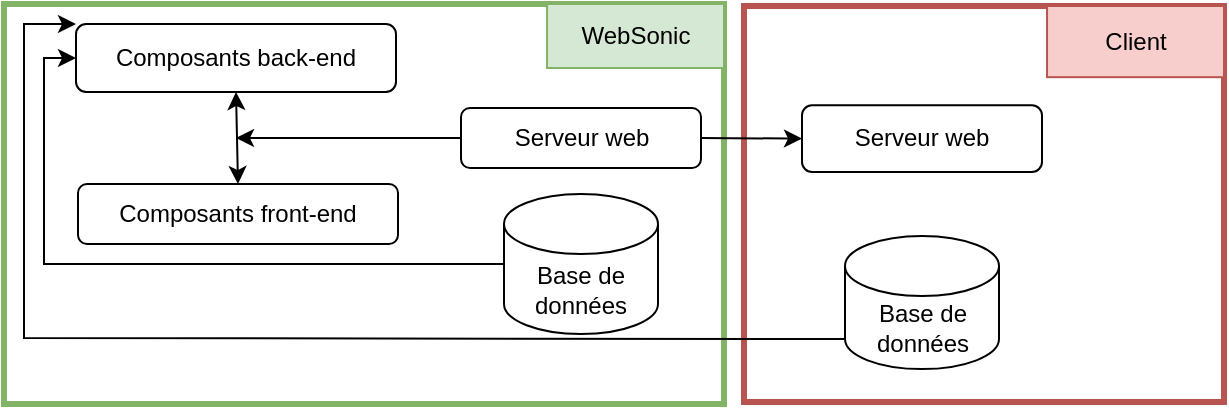 <mxfile version="22.0.0" type="github">
  <diagram name="Page-1" id="C_ZBUsKCrzRcflvogzkr">
    <mxGraphModel dx="1434" dy="726" grid="1" gridSize="10" guides="1" tooltips="1" connect="1" arrows="1" fold="1" page="1" pageScale="1" pageWidth="827" pageHeight="1169" math="0" shadow="0">
      <root>
        <mxCell id="0" />
        <mxCell id="1" parent="0" />
        <mxCell id="q27LmW4uRz-Amyi7C36D-26" value="" style="rounded=0;whiteSpace=wrap;html=1;fillColor=none;strokeColor=#82b366;strokeWidth=3;" parent="1" vertex="1">
          <mxGeometry x="10" y="80" width="360" height="200" as="geometry" />
        </mxCell>
        <mxCell id="q27LmW4uRz-Amyi7C36D-27" value="WebSonic" style="rounded=0;whiteSpace=wrap;html=1;fillColor=#d5e8d4;strokeColor=#82b366;" parent="1" vertex="1">
          <mxGeometry x="281.519" y="80" width="88.484" height="32" as="geometry" />
        </mxCell>
        <mxCell id="q27LmW4uRz-Amyi7C36D-18" value="Composants front-end" style="rounded=1;whiteSpace=wrap;html=1;" parent="1" vertex="1">
          <mxGeometry x="47" y="170" width="160" height="30" as="geometry" />
        </mxCell>
        <mxCell id="q27LmW4uRz-Amyi7C36D-19" value="Composants back-end" style="rounded=1;whiteSpace=wrap;html=1;" parent="1" vertex="1">
          <mxGeometry x="46" y="90" width="160" height="34" as="geometry" />
        </mxCell>
        <mxCell id="q27LmW4uRz-Amyi7C36D-28" value="" style="endArrow=classic;startArrow=classic;html=1;rounded=0;exitX=0.5;exitY=0;exitDx=0;exitDy=0;entryX=0.5;entryY=1;entryDx=0;entryDy=0;" parent="1" source="q27LmW4uRz-Amyi7C36D-18" target="q27LmW4uRz-Amyi7C36D-19" edge="1">
          <mxGeometry width="50" height="50" relative="1" as="geometry">
            <mxPoint x="436" y="294" as="sourcePoint" />
            <mxPoint x="486" y="244" as="targetPoint" />
          </mxGeometry>
        </mxCell>
        <mxCell id="fgNDAEqa44rRf3r6Z8Rh-12" value="Base de données" style="shape=cylinder3;whiteSpace=wrap;html=1;boundedLbl=1;backgroundOutline=1;size=15;" vertex="1" parent="1">
          <mxGeometry x="260" y="175" width="77" height="70" as="geometry" />
        </mxCell>
        <mxCell id="fgNDAEqa44rRf3r6Z8Rh-13" value="" style="endArrow=none;html=1;rounded=0;entryX=0;entryY=0.5;entryDx=0;entryDy=0;entryPerimeter=0;endFill=0;startArrow=classic;startFill=1;exitX=0;exitY=0.5;exitDx=0;exitDy=0;" edge="1" source="q27LmW4uRz-Amyi7C36D-19" target="fgNDAEqa44rRf3r6Z8Rh-12" parent="1">
          <mxGeometry width="50" height="50" relative="1" as="geometry">
            <mxPoint x="600" y="430" as="sourcePoint" />
            <mxPoint x="650" y="380" as="targetPoint" />
            <Array as="points">
              <mxPoint x="30" y="107" />
              <mxPoint x="30" y="210" />
            </Array>
          </mxGeometry>
        </mxCell>
        <mxCell id="fgNDAEqa44rRf3r6Z8Rh-14" value="" style="endArrow=none;html=1;rounded=0;entryX=0;entryY=0.5;entryDx=0;entryDy=0;startArrow=classic;startFill=1;endFill=0;" edge="1" parent="1" target="fgNDAEqa44rRf3r6Z8Rh-7">
          <mxGeometry width="50" height="50" relative="1" as="geometry">
            <mxPoint x="126" y="147" as="sourcePoint" />
            <mxPoint x="256" y="147" as="targetPoint" />
          </mxGeometry>
        </mxCell>
        <mxCell id="fgNDAEqa44rRf3r6Z8Rh-7" value="&lt;div&gt;Serveur web&lt;/div&gt;" style="rounded=1;whiteSpace=wrap;html=1;" vertex="1" parent="1">
          <mxGeometry x="238.5" y="132" width="120" height="30" as="geometry" />
        </mxCell>
        <mxCell id="fgNDAEqa44rRf3r6Z8Rh-15" value="" style="group" vertex="1" connectable="0" parent="1">
          <mxGeometry x="380" y="81" width="240" height="198" as="geometry" />
        </mxCell>
        <mxCell id="fgNDAEqa44rRf3r6Z8Rh-3" value="" style="rounded=0;whiteSpace=wrap;html=1;fillColor=none;strokeColor=#b85450;strokeWidth=3;" vertex="1" parent="fgNDAEqa44rRf3r6Z8Rh-15">
          <mxGeometry width="240" height="198" as="geometry" />
        </mxCell>
        <mxCell id="fgNDAEqa44rRf3r6Z8Rh-5" value="Client" style="rounded=0;whiteSpace=wrap;html=1;fillColor=#f8cecc;strokeColor=#b85450;" vertex="1" parent="fgNDAEqa44rRf3r6Z8Rh-15">
          <mxGeometry x="151.519" y="-0.0" width="88.484" height="35.596" as="geometry" />
        </mxCell>
        <mxCell id="fgNDAEqa44rRf3r6Z8Rh-16" value="Base de données" style="shape=cylinder3;whiteSpace=wrap;html=1;boundedLbl=1;backgroundOutline=1;size=15;" vertex="1" parent="fgNDAEqa44rRf3r6Z8Rh-15">
          <mxGeometry x="50.5" y="115" width="77" height="66.55" as="geometry" />
        </mxCell>
        <mxCell id="fgNDAEqa44rRf3r6Z8Rh-17" value="&lt;div&gt;Serveur web&lt;/div&gt;" style="rounded=1;whiteSpace=wrap;html=1;" vertex="1" parent="fgNDAEqa44rRf3r6Z8Rh-15">
          <mxGeometry x="29" y="49.618" width="120" height="33.371" as="geometry" />
        </mxCell>
        <mxCell id="fgNDAEqa44rRf3r6Z8Rh-18" value="" style="endArrow=classic;html=1;rounded=0;exitX=1;exitY=0.5;exitDx=0;exitDy=0;entryX=0;entryY=0.5;entryDx=0;entryDy=0;" edge="1" parent="1" source="fgNDAEqa44rRf3r6Z8Rh-7" target="fgNDAEqa44rRf3r6Z8Rh-17">
          <mxGeometry width="50" height="50" relative="1" as="geometry">
            <mxPoint x="390" y="330" as="sourcePoint" />
            <mxPoint x="440" y="280" as="targetPoint" />
          </mxGeometry>
        </mxCell>
        <mxCell id="fgNDAEqa44rRf3r6Z8Rh-19" value="" style="endArrow=none;html=1;rounded=0;entryX=0;entryY=1;entryDx=0;entryDy=-15;entryPerimeter=0;endFill=0;startArrow=classic;startFill=1;exitX=0;exitY=0;exitDx=0;exitDy=0;" edge="1" parent="1" source="q27LmW4uRz-Amyi7C36D-19" target="fgNDAEqa44rRf3r6Z8Rh-16">
          <mxGeometry width="50" height="50" relative="1" as="geometry">
            <mxPoint x="56" y="117" as="sourcePoint" />
            <mxPoint x="270" y="220" as="targetPoint" />
            <Array as="points">
              <mxPoint x="20" y="90" />
              <mxPoint x="20" y="247" />
            </Array>
          </mxGeometry>
        </mxCell>
      </root>
    </mxGraphModel>
  </diagram>
</mxfile>
